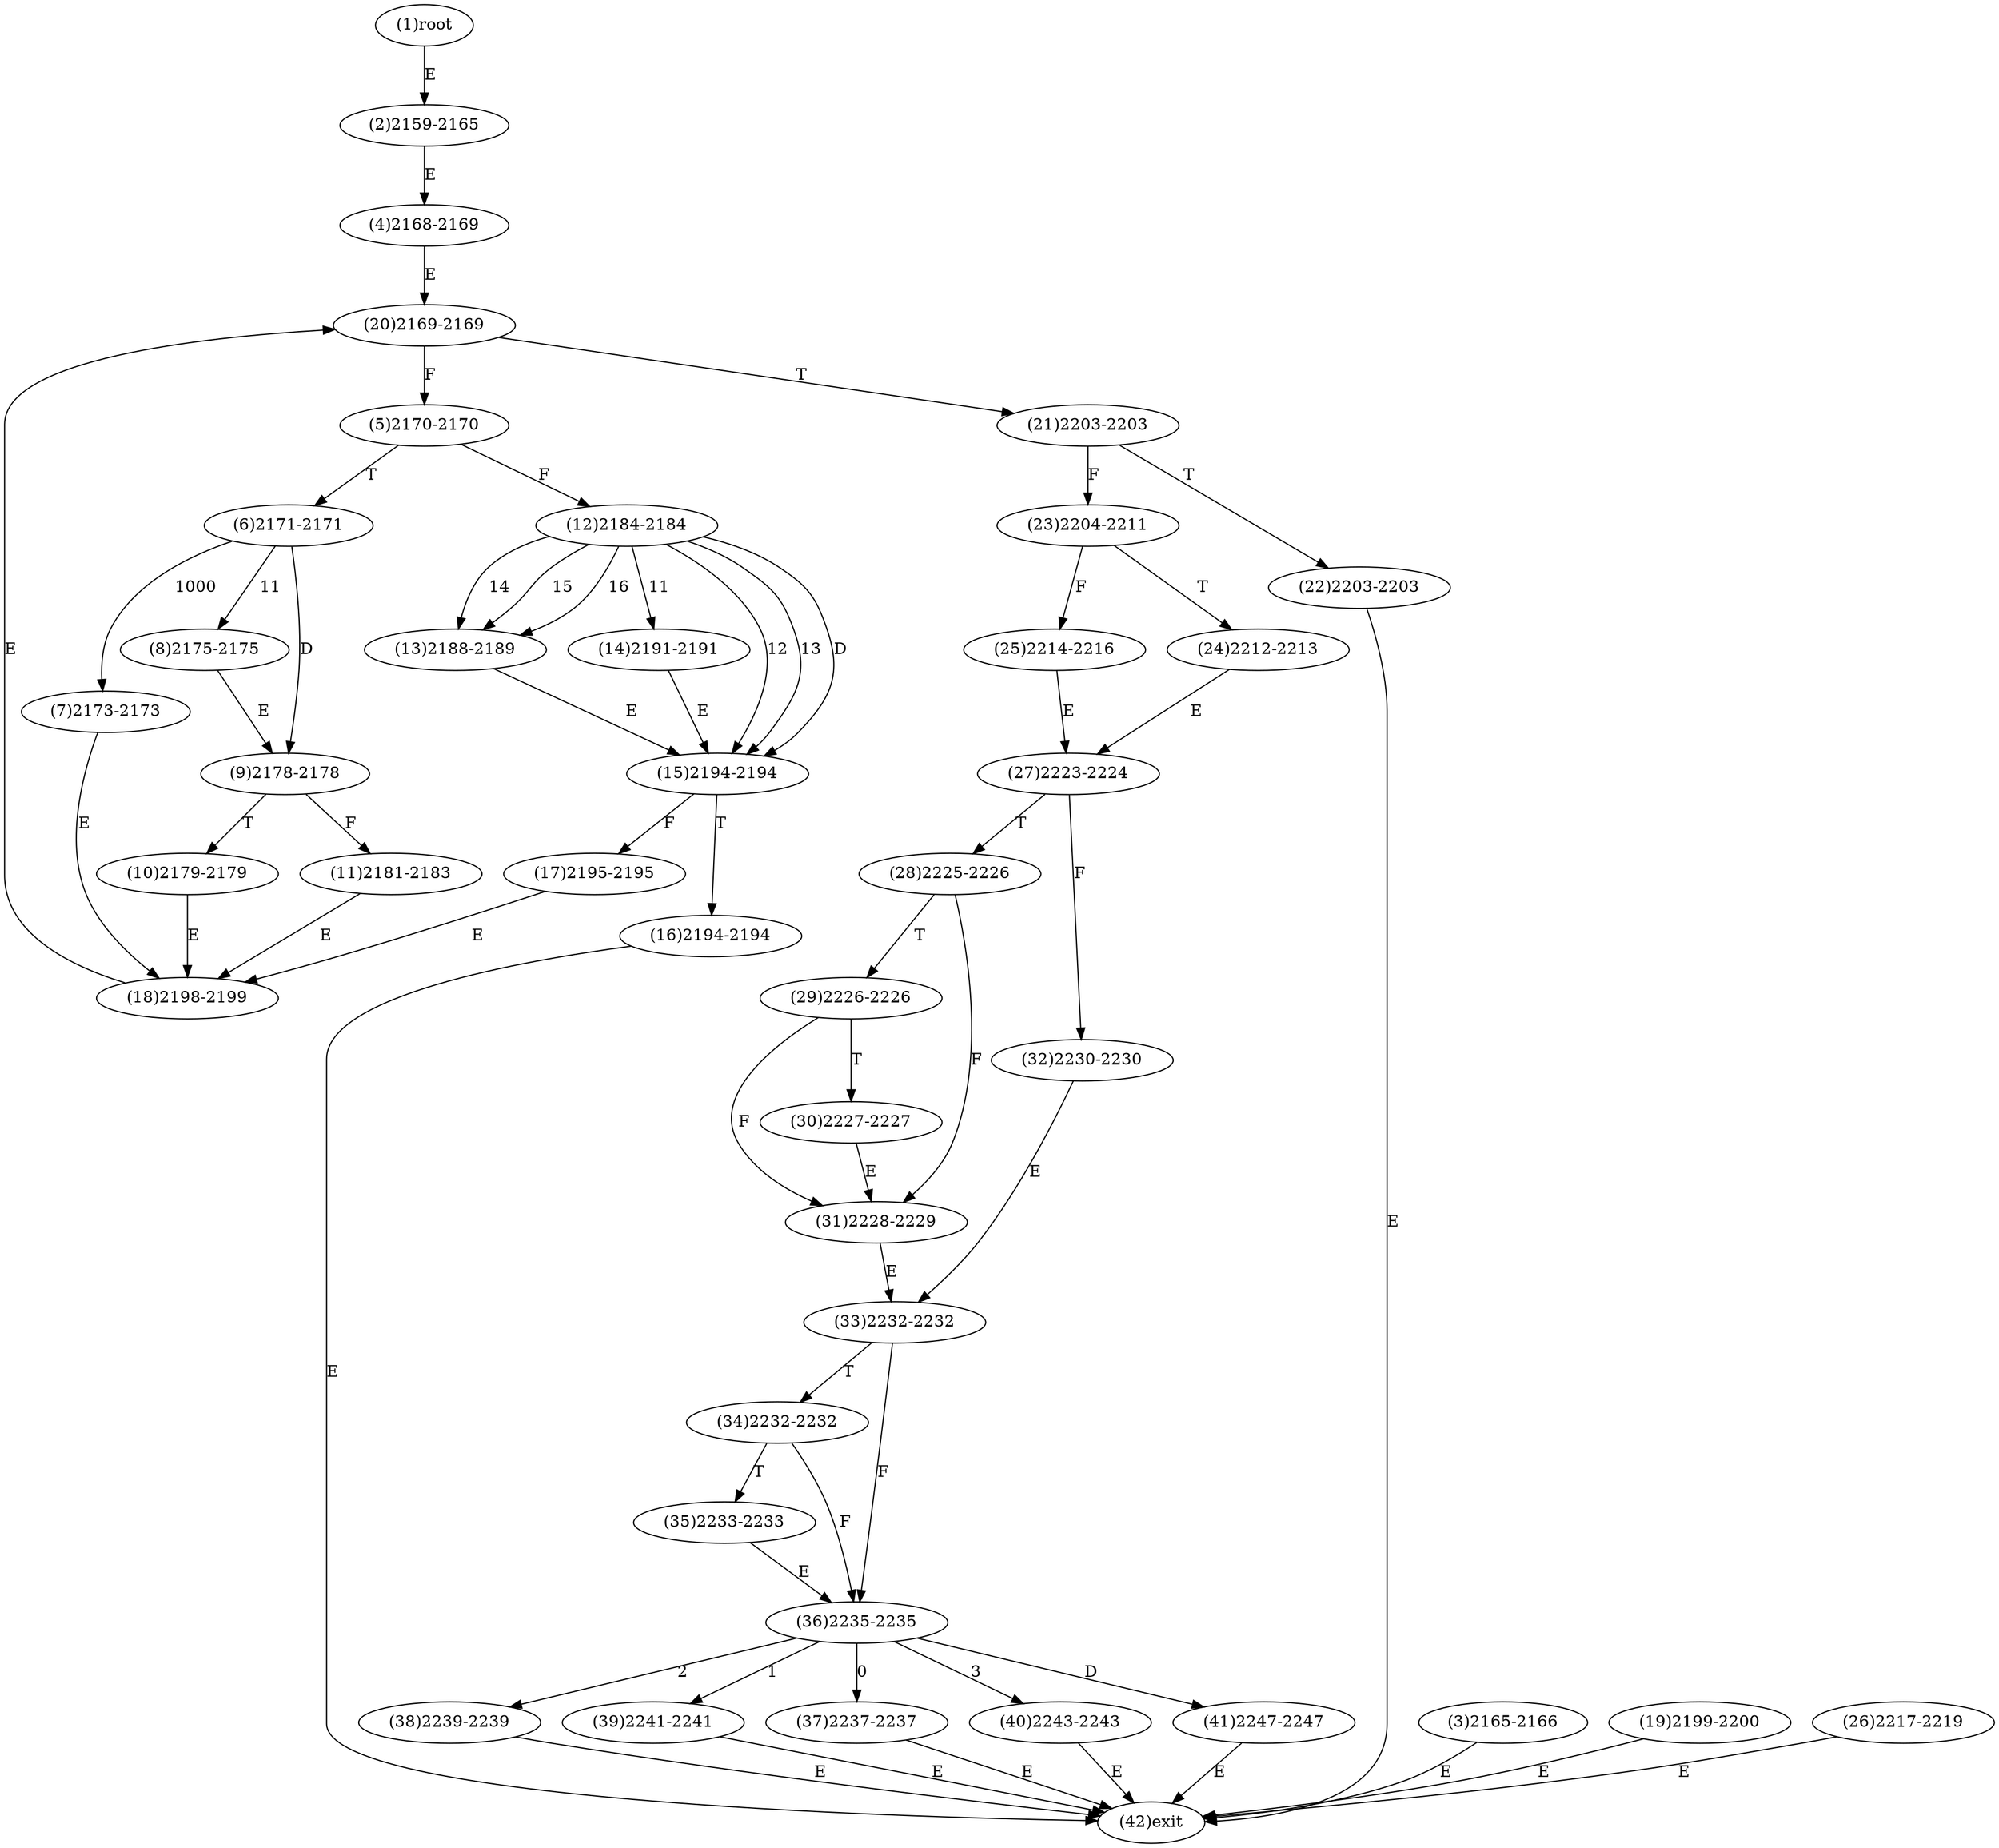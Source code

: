 digraph "" { 
1[ label="(1)root"];
2[ label="(2)2159-2165"];
3[ label="(3)2165-2166"];
4[ label="(4)2168-2169"];
5[ label="(5)2170-2170"];
6[ label="(6)2171-2171"];
7[ label="(7)2173-2173"];
8[ label="(8)2175-2175"];
9[ label="(9)2178-2178"];
10[ label="(10)2179-2179"];
11[ label="(11)2181-2183"];
12[ label="(12)2184-2184"];
13[ label="(13)2188-2189"];
14[ label="(14)2191-2191"];
15[ label="(15)2194-2194"];
17[ label="(17)2195-2195"];
16[ label="(16)2194-2194"];
19[ label="(19)2199-2200"];
18[ label="(18)2198-2199"];
21[ label="(21)2203-2203"];
20[ label="(20)2169-2169"];
23[ label="(23)2204-2211"];
22[ label="(22)2203-2203"];
25[ label="(25)2214-2216"];
24[ label="(24)2212-2213"];
27[ label="(27)2223-2224"];
26[ label="(26)2217-2219"];
29[ label="(29)2226-2226"];
28[ label="(28)2225-2226"];
31[ label="(31)2228-2229"];
30[ label="(30)2227-2227"];
34[ label="(34)2232-2232"];
35[ label="(35)2233-2233"];
32[ label="(32)2230-2230"];
33[ label="(33)2232-2232"];
38[ label="(38)2239-2239"];
39[ label="(39)2241-2241"];
36[ label="(36)2235-2235"];
37[ label="(37)2237-2237"];
42[ label="(42)exit"];
40[ label="(40)2243-2243"];
41[ label="(41)2247-2247"];
1->2[ label="E"];
2->4[ label="E"];
3->42[ label="E"];
4->20[ label="E"];
5->12[ label="F"];
5->6[ label="T"];
6->8[ label="11"];
6->7[ label="1000"];
6->9[ label="D"];
7->18[ label="E"];
8->9[ label="E"];
9->11[ label="F"];
9->10[ label="T"];
10->18[ label="E"];
11->18[ label="E"];
12->14[ label="11"];
12->15[ label="12"];
12->15[ label="13"];
12->13[ label="14"];
12->13[ label="15"];
12->13[ label="16"];
12->15[ label="D"];
13->15[ label="E"];
14->15[ label="E"];
15->17[ label="F"];
15->16[ label="T"];
16->42[ label="E"];
17->18[ label="E"];
18->20[ label="E"];
19->42[ label="E"];
20->5[ label="F"];
20->21[ label="T"];
21->23[ label="F"];
21->22[ label="T"];
22->42[ label="E"];
23->25[ label="F"];
23->24[ label="T"];
24->27[ label="E"];
25->27[ label="E"];
26->42[ label="E"];
27->32[ label="F"];
27->28[ label="T"];
28->31[ label="F"];
28->29[ label="T"];
29->31[ label="F"];
29->30[ label="T"];
30->31[ label="E"];
31->33[ label="E"];
32->33[ label="E"];
33->36[ label="F"];
33->34[ label="T"];
34->36[ label="F"];
34->35[ label="T"];
35->36[ label="E"];
36->37[ label="0"];
36->39[ label="1"];
36->38[ label="2"];
36->40[ label="3"];
36->41[ label="D"];
37->42[ label="E"];
38->42[ label="E"];
39->42[ label="E"];
40->42[ label="E"];
41->42[ label="E"];
}